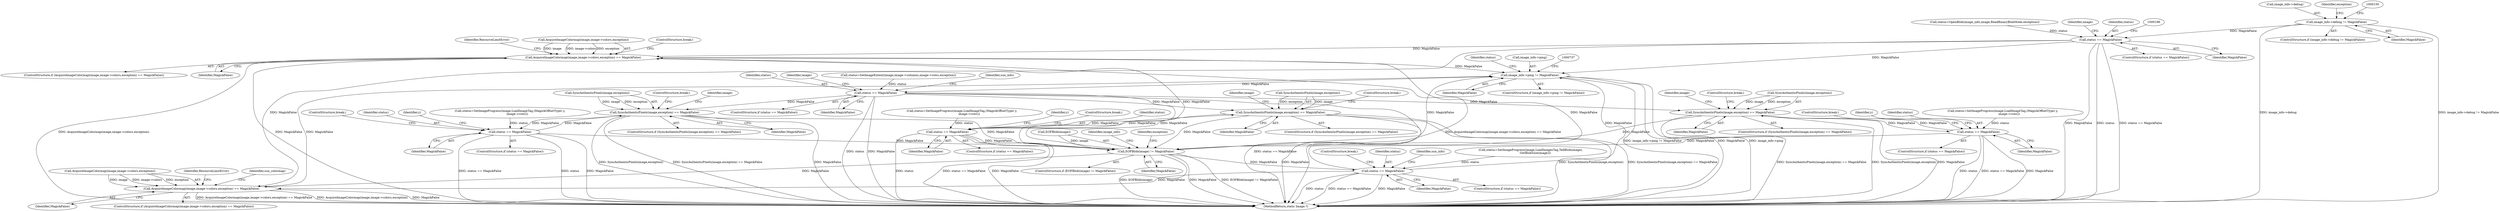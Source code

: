 digraph "0_ImageMagick_bd96074b254c6607a0f7731e59f923ad19d5a46d@pointer" {
"1000144" [label="(Call,image_info->debug != MagickFalse)"];
"1000183" [label="(Call,status == MagickFalse)"];
"1000458" [label="(Call,AcquireImageColormap(image,image->colors,exception) == MagickFalse)"];
"1000730" [label="(Call,image_info->ping != MagickFalse)"];
"1000755" [label="(Call,status == MagickFalse)"];
"1001151" [label="(Call,SyncAuthenticPixels(image,exception) == MagickFalse)"];
"1001178" [label="(Call,status == MagickFalse)"];
"1001636" [label="(Call,EOFBlob(image) != MagickFalse)"];
"1000474" [label="(Call,AcquireImageColormap(image,image->colors,exception) == MagickFalse)"];
"1001717" [label="(Call,status == MagickFalse)"];
"1001310" [label="(Call,SyncAuthenticPixels(image,exception) == MagickFalse)"];
"1001337" [label="(Call,status == MagickFalse)"];
"1001587" [label="(Call,SyncAuthenticPixels(image,exception) == MagickFalse)"];
"1001614" [label="(Call,status == MagickFalse)"];
"1001152" [label="(Call,SyncAuthenticPixels(image,exception))"];
"1000465" [label="(Identifier,MagickFalse)"];
"1001635" [label="(ControlStructure,if (EOFBlob(image) != MagickFalse))"];
"1000175" [label="(Call,status=OpenBlob(image_info,image,ReadBinaryBlobMode,exception))"];
"1001717" [label="(Call,status == MagickFalse)"];
"1000767" [label="(Identifier,sun_info)"];
"1000756" [label="(Identifier,status)"];
"1000754" [label="(ControlStructure,if (status == MagickFalse))"];
"1001614" [label="(Call,status == MagickFalse)"];
"1001652" [label="(Identifier,image_info)"];
"1001177" [label="(ControlStructure,if (status == MagickFalse))"];
"1000458" [label="(Call,AcquireImageColormap(image,image->colors,exception) == MagickFalse)"];
"1000145" [label="(Call,image_info->debug)"];
"1001151" [label="(Call,SyncAuthenticPixels(image,exception) == MagickFalse)"];
"1000486" [label="(Identifier,sun_colormap)"];
"1001617" [label="(ControlStructure,break;)"];
"1001615" [label="(Identifier,status)"];
"1001707" [label="(Call,status=SetImageProgress(image,LoadImagesTag,TellBlob(image),\n          GetBlobSize(image)))"];
"1001337" [label="(Call,status == MagickFalse)"];
"1000182" [label="(ControlStructure,if (status == MagickFalse))"];
"1000760" [label="(Identifier,image)"];
"1000183" [label="(Call,status == MagickFalse)"];
"1000744" [label="(Identifier,status)"];
"1000729" [label="(ControlStructure,if (image_info->ping != MagickFalse))"];
"1001015" [label="(Identifier,y)"];
"1001315" [label="(ControlStructure,break;)"];
"1000469" [label="(ControlStructure,break;)"];
"1000185" [label="(Identifier,MagickFalse)"];
"1000475" [label="(Call,AcquireImageColormap(image,image->colors,exception))"];
"1000473" [label="(ControlStructure,if (AcquireImageColormap(image,image->colors,exception) == MagickFalse))"];
"1001586" [label="(ControlStructure,if (SyncAuthenticPixels(image,exception) == MagickFalse))"];
"1000730" [label="(Call,image_info->ping != MagickFalse)"];
"1000757" [label="(Identifier,MagickFalse)"];
"1001636" [label="(Call,EOFBlob(image) != MagickFalse)"];
"1000474" [label="(Call,AcquireImageColormap(image,image->colors,exception) == MagickFalse)"];
"1001179" [label="(Identifier,status)"];
"1000188" [label="(Identifier,image)"];
"1000143" [label="(ControlStructure,if (image_info->debug != MagickFalse))"];
"1000459" [label="(Call,AcquireImageColormap(image,image->colors,exception))"];
"1001319" [label="(Identifier,image)"];
"1001310" [label="(Call,SyncAuthenticPixels(image,exception) == MagickFalse)"];
"1001720" [label="(ControlStructure,break;)"];
"1000483" [label="(Identifier,ResourceLimitError)"];
"1001716" [label="(ControlStructure,if (status == MagickFalse))"];
"1001325" [label="(Call,status=SetImageProgress(image,LoadImageTag,(MagickOffsetType) y,\n                image->rows))"];
"1000457" [label="(ControlStructure,if (AcquireImageColormap(image,image->colors,exception) == MagickFalse))"];
"1001642" [label="(Identifier,exception)"];
"1001155" [label="(Identifier,MagickFalse)"];
"1001166" [label="(Call,status=SetImageProgress(image,LoadImageTag,(MagickOffsetType) y,\n              image->rows))"];
"1001255" [label="(Identifier,y)"];
"1001311" [label="(Call,SyncAuthenticPixels(image,exception))"];
"1001420" [label="(Identifier,y)"];
"1001340" [label="(ControlStructure,break;)"];
"1001616" [label="(Identifier,MagickFalse)"];
"1001150" [label="(ControlStructure,if (SyncAuthenticPixels(image,exception) == MagickFalse))"];
"1001160" [label="(Identifier,image)"];
"1000731" [label="(Call,image_info->ping)"];
"1001602" [label="(Call,status=SetImageProgress(image,LoadImageTag,(MagickOffsetType) y,\n                image->rows))"];
"1001639" [label="(Identifier,MagickFalse)"];
"1001596" [label="(Identifier,image)"];
"1001588" [label="(Call,SyncAuthenticPixels(image,exception))"];
"1000148" [label="(Identifier,MagickFalse)"];
"1001613" [label="(ControlStructure,if (status == MagickFalse))"];
"1001156" [label="(ControlStructure,break;)"];
"1001587" [label="(Call,SyncAuthenticPixels(image,exception) == MagickFalse)"];
"1001314" [label="(Identifier,MagickFalse)"];
"1000144" [label="(Call,image_info->debug != MagickFalse)"];
"1001336" [label="(ControlStructure,if (status == MagickFalse))"];
"1001733" [label="(MethodReturn,static Image *)"];
"1001178" [label="(Call,status == MagickFalse)"];
"1001180" [label="(Identifier,MagickFalse)"];
"1001637" [label="(Call,EOFBlob(image))"];
"1001718" [label="(Identifier,status)"];
"1001338" [label="(Identifier,status)"];
"1000467" [label="(Identifier,ResourceLimitError)"];
"1000160" [label="(Identifier,exception)"];
"1000755" [label="(Call,status == MagickFalse)"];
"1001723" [label="(Identifier,sun_info)"];
"1000734" [label="(Identifier,MagickFalse)"];
"1000184" [label="(Identifier,status)"];
"1000743" [label="(Call,status=SetImageExtent(image,image->columns,image->rows,exception))"];
"1001309" [label="(ControlStructure,if (SyncAuthenticPixels(image,exception) == MagickFalse))"];
"1001719" [label="(Identifier,MagickFalse)"];
"1001592" [label="(ControlStructure,break;)"];
"1001339" [label="(Identifier,MagickFalse)"];
"1001591" [label="(Identifier,MagickFalse)"];
"1000481" [label="(Identifier,MagickFalse)"];
"1001181" [label="(ControlStructure,break;)"];
"1000144" -> "1000143"  [label="AST: "];
"1000144" -> "1000148"  [label="CFG: "];
"1000145" -> "1000144"  [label="AST: "];
"1000148" -> "1000144"  [label="AST: "];
"1000150" -> "1000144"  [label="CFG: "];
"1000160" -> "1000144"  [label="CFG: "];
"1000144" -> "1001733"  [label="DDG: image_info->debug != MagickFalse"];
"1000144" -> "1001733"  [label="DDG: image_info->debug"];
"1000144" -> "1000183"  [label="DDG: MagickFalse"];
"1000183" -> "1000182"  [label="AST: "];
"1000183" -> "1000185"  [label="CFG: "];
"1000184" -> "1000183"  [label="AST: "];
"1000185" -> "1000183"  [label="AST: "];
"1000188" -> "1000183"  [label="CFG: "];
"1000196" -> "1000183"  [label="CFG: "];
"1000183" -> "1001733"  [label="DDG: MagickFalse"];
"1000183" -> "1001733"  [label="DDG: status"];
"1000183" -> "1001733"  [label="DDG: status == MagickFalse"];
"1000175" -> "1000183"  [label="DDG: status"];
"1000183" -> "1000458"  [label="DDG: MagickFalse"];
"1000183" -> "1000474"  [label="DDG: MagickFalse"];
"1000183" -> "1000730"  [label="DDG: MagickFalse"];
"1000458" -> "1000457"  [label="AST: "];
"1000458" -> "1000465"  [label="CFG: "];
"1000459" -> "1000458"  [label="AST: "];
"1000465" -> "1000458"  [label="AST: "];
"1000467" -> "1000458"  [label="CFG: "];
"1000469" -> "1000458"  [label="CFG: "];
"1000458" -> "1001733"  [label="DDG: AcquireImageColormap(image,image->colors,exception)"];
"1000458" -> "1001733"  [label="DDG: MagickFalse"];
"1000458" -> "1001733"  [label="DDG: AcquireImageColormap(image,image->colors,exception) == MagickFalse"];
"1000459" -> "1000458"  [label="DDG: image"];
"1000459" -> "1000458"  [label="DDG: image->colors"];
"1000459" -> "1000458"  [label="DDG: exception"];
"1001717" -> "1000458"  [label="DDG: MagickFalse"];
"1001636" -> "1000458"  [label="DDG: MagickFalse"];
"1000458" -> "1000730"  [label="DDG: MagickFalse"];
"1000730" -> "1000729"  [label="AST: "];
"1000730" -> "1000734"  [label="CFG: "];
"1000731" -> "1000730"  [label="AST: "];
"1000734" -> "1000730"  [label="AST: "];
"1000737" -> "1000730"  [label="CFG: "];
"1000744" -> "1000730"  [label="CFG: "];
"1000730" -> "1001733"  [label="DDG: image_info->ping != MagickFalse"];
"1000730" -> "1001733"  [label="DDG: MagickFalse"];
"1000730" -> "1001733"  [label="DDG: image_info->ping"];
"1001717" -> "1000730"  [label="DDG: MagickFalse"];
"1001636" -> "1000730"  [label="DDG: MagickFalse"];
"1000474" -> "1000730"  [label="DDG: MagickFalse"];
"1000730" -> "1000755"  [label="DDG: MagickFalse"];
"1000755" -> "1000754"  [label="AST: "];
"1000755" -> "1000757"  [label="CFG: "];
"1000756" -> "1000755"  [label="AST: "];
"1000757" -> "1000755"  [label="AST: "];
"1000760" -> "1000755"  [label="CFG: "];
"1000767" -> "1000755"  [label="CFG: "];
"1000755" -> "1001733"  [label="DDG: MagickFalse"];
"1000755" -> "1001733"  [label="DDG: status == MagickFalse"];
"1000755" -> "1001733"  [label="DDG: status"];
"1000743" -> "1000755"  [label="DDG: status"];
"1000755" -> "1001151"  [label="DDG: MagickFalse"];
"1000755" -> "1001310"  [label="DDG: MagickFalse"];
"1000755" -> "1001587"  [label="DDG: MagickFalse"];
"1000755" -> "1001636"  [label="DDG: MagickFalse"];
"1001151" -> "1001150"  [label="AST: "];
"1001151" -> "1001155"  [label="CFG: "];
"1001152" -> "1001151"  [label="AST: "];
"1001155" -> "1001151"  [label="AST: "];
"1001156" -> "1001151"  [label="CFG: "];
"1001160" -> "1001151"  [label="CFG: "];
"1001151" -> "1001733"  [label="DDG: MagickFalse"];
"1001151" -> "1001733"  [label="DDG: SyncAuthenticPixels(image,exception) == MagickFalse"];
"1001151" -> "1001733"  [label="DDG: SyncAuthenticPixels(image,exception)"];
"1001152" -> "1001151"  [label="DDG: image"];
"1001152" -> "1001151"  [label="DDG: exception"];
"1001178" -> "1001151"  [label="DDG: MagickFalse"];
"1001151" -> "1001178"  [label="DDG: MagickFalse"];
"1001151" -> "1001636"  [label="DDG: MagickFalse"];
"1001178" -> "1001177"  [label="AST: "];
"1001178" -> "1001180"  [label="CFG: "];
"1001179" -> "1001178"  [label="AST: "];
"1001180" -> "1001178"  [label="AST: "];
"1001181" -> "1001178"  [label="CFG: "];
"1001015" -> "1001178"  [label="CFG: "];
"1001178" -> "1001733"  [label="DDG: status"];
"1001178" -> "1001733"  [label="DDG: status == MagickFalse"];
"1001178" -> "1001733"  [label="DDG: MagickFalse"];
"1001166" -> "1001178"  [label="DDG: status"];
"1001178" -> "1001636"  [label="DDG: MagickFalse"];
"1001636" -> "1001635"  [label="AST: "];
"1001636" -> "1001639"  [label="CFG: "];
"1001637" -> "1001636"  [label="AST: "];
"1001639" -> "1001636"  [label="AST: "];
"1001642" -> "1001636"  [label="CFG: "];
"1001652" -> "1001636"  [label="CFG: "];
"1001636" -> "1001733"  [label="DDG: EOFBlob(image) != MagickFalse"];
"1001636" -> "1001733"  [label="DDG: EOFBlob(image)"];
"1001636" -> "1001733"  [label="DDG: MagickFalse"];
"1001636" -> "1000474"  [label="DDG: MagickFalse"];
"1001637" -> "1001636"  [label="DDG: image"];
"1001587" -> "1001636"  [label="DDG: MagickFalse"];
"1001614" -> "1001636"  [label="DDG: MagickFalse"];
"1001337" -> "1001636"  [label="DDG: MagickFalse"];
"1001310" -> "1001636"  [label="DDG: MagickFalse"];
"1001636" -> "1001717"  [label="DDG: MagickFalse"];
"1000474" -> "1000473"  [label="AST: "];
"1000474" -> "1000481"  [label="CFG: "];
"1000475" -> "1000474"  [label="AST: "];
"1000481" -> "1000474"  [label="AST: "];
"1000483" -> "1000474"  [label="CFG: "];
"1000486" -> "1000474"  [label="CFG: "];
"1000474" -> "1001733"  [label="DDG: AcquireImageColormap(image,image->colors,exception) == MagickFalse"];
"1000474" -> "1001733"  [label="DDG: AcquireImageColormap(image,image->colors,exception)"];
"1000474" -> "1001733"  [label="DDG: MagickFalse"];
"1000475" -> "1000474"  [label="DDG: image"];
"1000475" -> "1000474"  [label="DDG: image->colors"];
"1000475" -> "1000474"  [label="DDG: exception"];
"1001717" -> "1000474"  [label="DDG: MagickFalse"];
"1001717" -> "1001716"  [label="AST: "];
"1001717" -> "1001719"  [label="CFG: "];
"1001718" -> "1001717"  [label="AST: "];
"1001719" -> "1001717"  [label="AST: "];
"1001723" -> "1001717"  [label="CFG: "];
"1001720" -> "1001717"  [label="CFG: "];
"1001717" -> "1001733"  [label="DDG: MagickFalse"];
"1001717" -> "1001733"  [label="DDG: status"];
"1001717" -> "1001733"  [label="DDG: status == MagickFalse"];
"1001707" -> "1001717"  [label="DDG: status"];
"1001310" -> "1001309"  [label="AST: "];
"1001310" -> "1001314"  [label="CFG: "];
"1001311" -> "1001310"  [label="AST: "];
"1001314" -> "1001310"  [label="AST: "];
"1001315" -> "1001310"  [label="CFG: "];
"1001319" -> "1001310"  [label="CFG: "];
"1001310" -> "1001733"  [label="DDG: SyncAuthenticPixels(image,exception)"];
"1001310" -> "1001733"  [label="DDG: SyncAuthenticPixels(image,exception) == MagickFalse"];
"1001310" -> "1001733"  [label="DDG: MagickFalse"];
"1001311" -> "1001310"  [label="DDG: image"];
"1001311" -> "1001310"  [label="DDG: exception"];
"1001337" -> "1001310"  [label="DDG: MagickFalse"];
"1001310" -> "1001337"  [label="DDG: MagickFalse"];
"1001337" -> "1001336"  [label="AST: "];
"1001337" -> "1001339"  [label="CFG: "];
"1001338" -> "1001337"  [label="AST: "];
"1001339" -> "1001337"  [label="AST: "];
"1001340" -> "1001337"  [label="CFG: "];
"1001255" -> "1001337"  [label="CFG: "];
"1001337" -> "1001733"  [label="DDG: status"];
"1001337" -> "1001733"  [label="DDG: status == MagickFalse"];
"1001337" -> "1001733"  [label="DDG: MagickFalse"];
"1001325" -> "1001337"  [label="DDG: status"];
"1001587" -> "1001586"  [label="AST: "];
"1001587" -> "1001591"  [label="CFG: "];
"1001588" -> "1001587"  [label="AST: "];
"1001591" -> "1001587"  [label="AST: "];
"1001592" -> "1001587"  [label="CFG: "];
"1001596" -> "1001587"  [label="CFG: "];
"1001587" -> "1001733"  [label="DDG: SyncAuthenticPixels(image,exception) == MagickFalse"];
"1001587" -> "1001733"  [label="DDG: MagickFalse"];
"1001587" -> "1001733"  [label="DDG: SyncAuthenticPixels(image,exception)"];
"1001588" -> "1001587"  [label="DDG: image"];
"1001588" -> "1001587"  [label="DDG: exception"];
"1001614" -> "1001587"  [label="DDG: MagickFalse"];
"1001587" -> "1001614"  [label="DDG: MagickFalse"];
"1001614" -> "1001613"  [label="AST: "];
"1001614" -> "1001616"  [label="CFG: "];
"1001615" -> "1001614"  [label="AST: "];
"1001616" -> "1001614"  [label="AST: "];
"1001617" -> "1001614"  [label="CFG: "];
"1001420" -> "1001614"  [label="CFG: "];
"1001614" -> "1001733"  [label="DDG: status"];
"1001614" -> "1001733"  [label="DDG: MagickFalse"];
"1001614" -> "1001733"  [label="DDG: status == MagickFalse"];
"1001602" -> "1001614"  [label="DDG: status"];
}
